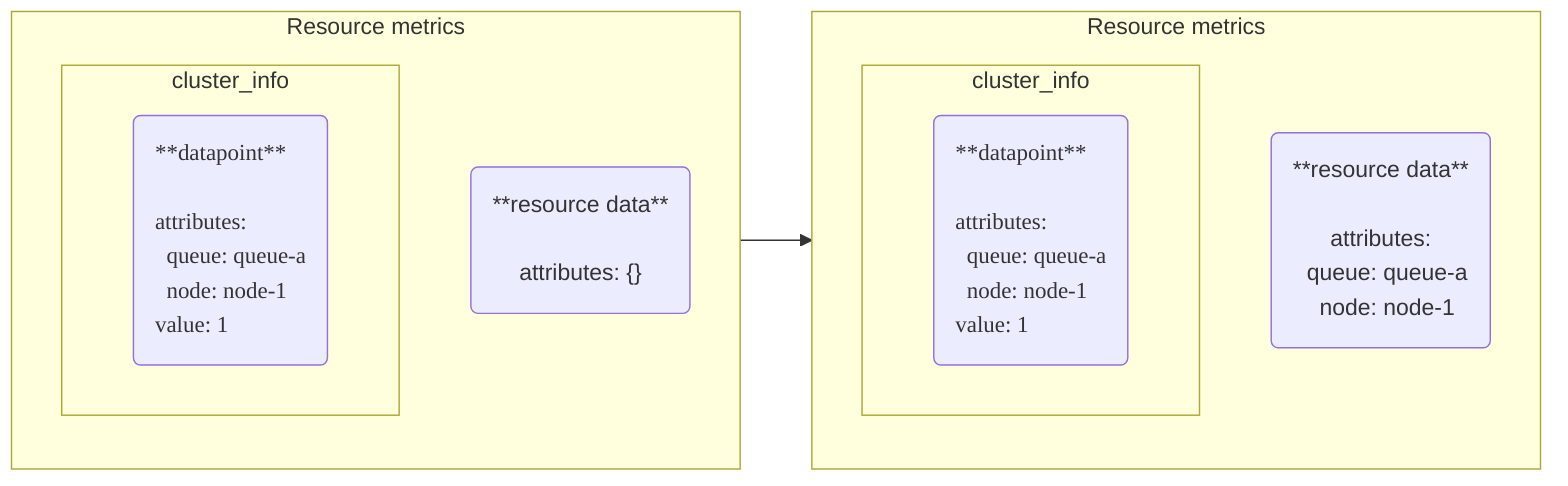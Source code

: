flowchart LR
    classDef data font-family: Roboto Mono, text-align: left;

    subgraph before ["Resource metrics"]
        subgraph metric0 ["cluster_info"]
        m0-dp0(**datapoint**
            &nbsp;
            attributes:
            &nbsp;&nbsp;queue: queue-a
            &nbsp;&nbsp;node: node-1
            value: 1
        ):::data
        end
        r0("**resource data**
            &nbsp;
            attributes: {}
        ")
    end

    subgraph after ["Resource metrics"]
        subgraph metric1 ["cluster_info"]
        m1-dp0(**datapoint**
            &nbsp;
            attributes:
            &nbsp;&nbsp;queue: queue-a
            &nbsp;&nbsp;node: node-1
            value: 1
        ):::data
        end
        r1("**resource data**
            &nbsp;
            attributes:
            &nbsp;&nbsp;queue: queue-a
            &nbsp;&nbsp;node: node-1
        ")
    end
    before --> after
